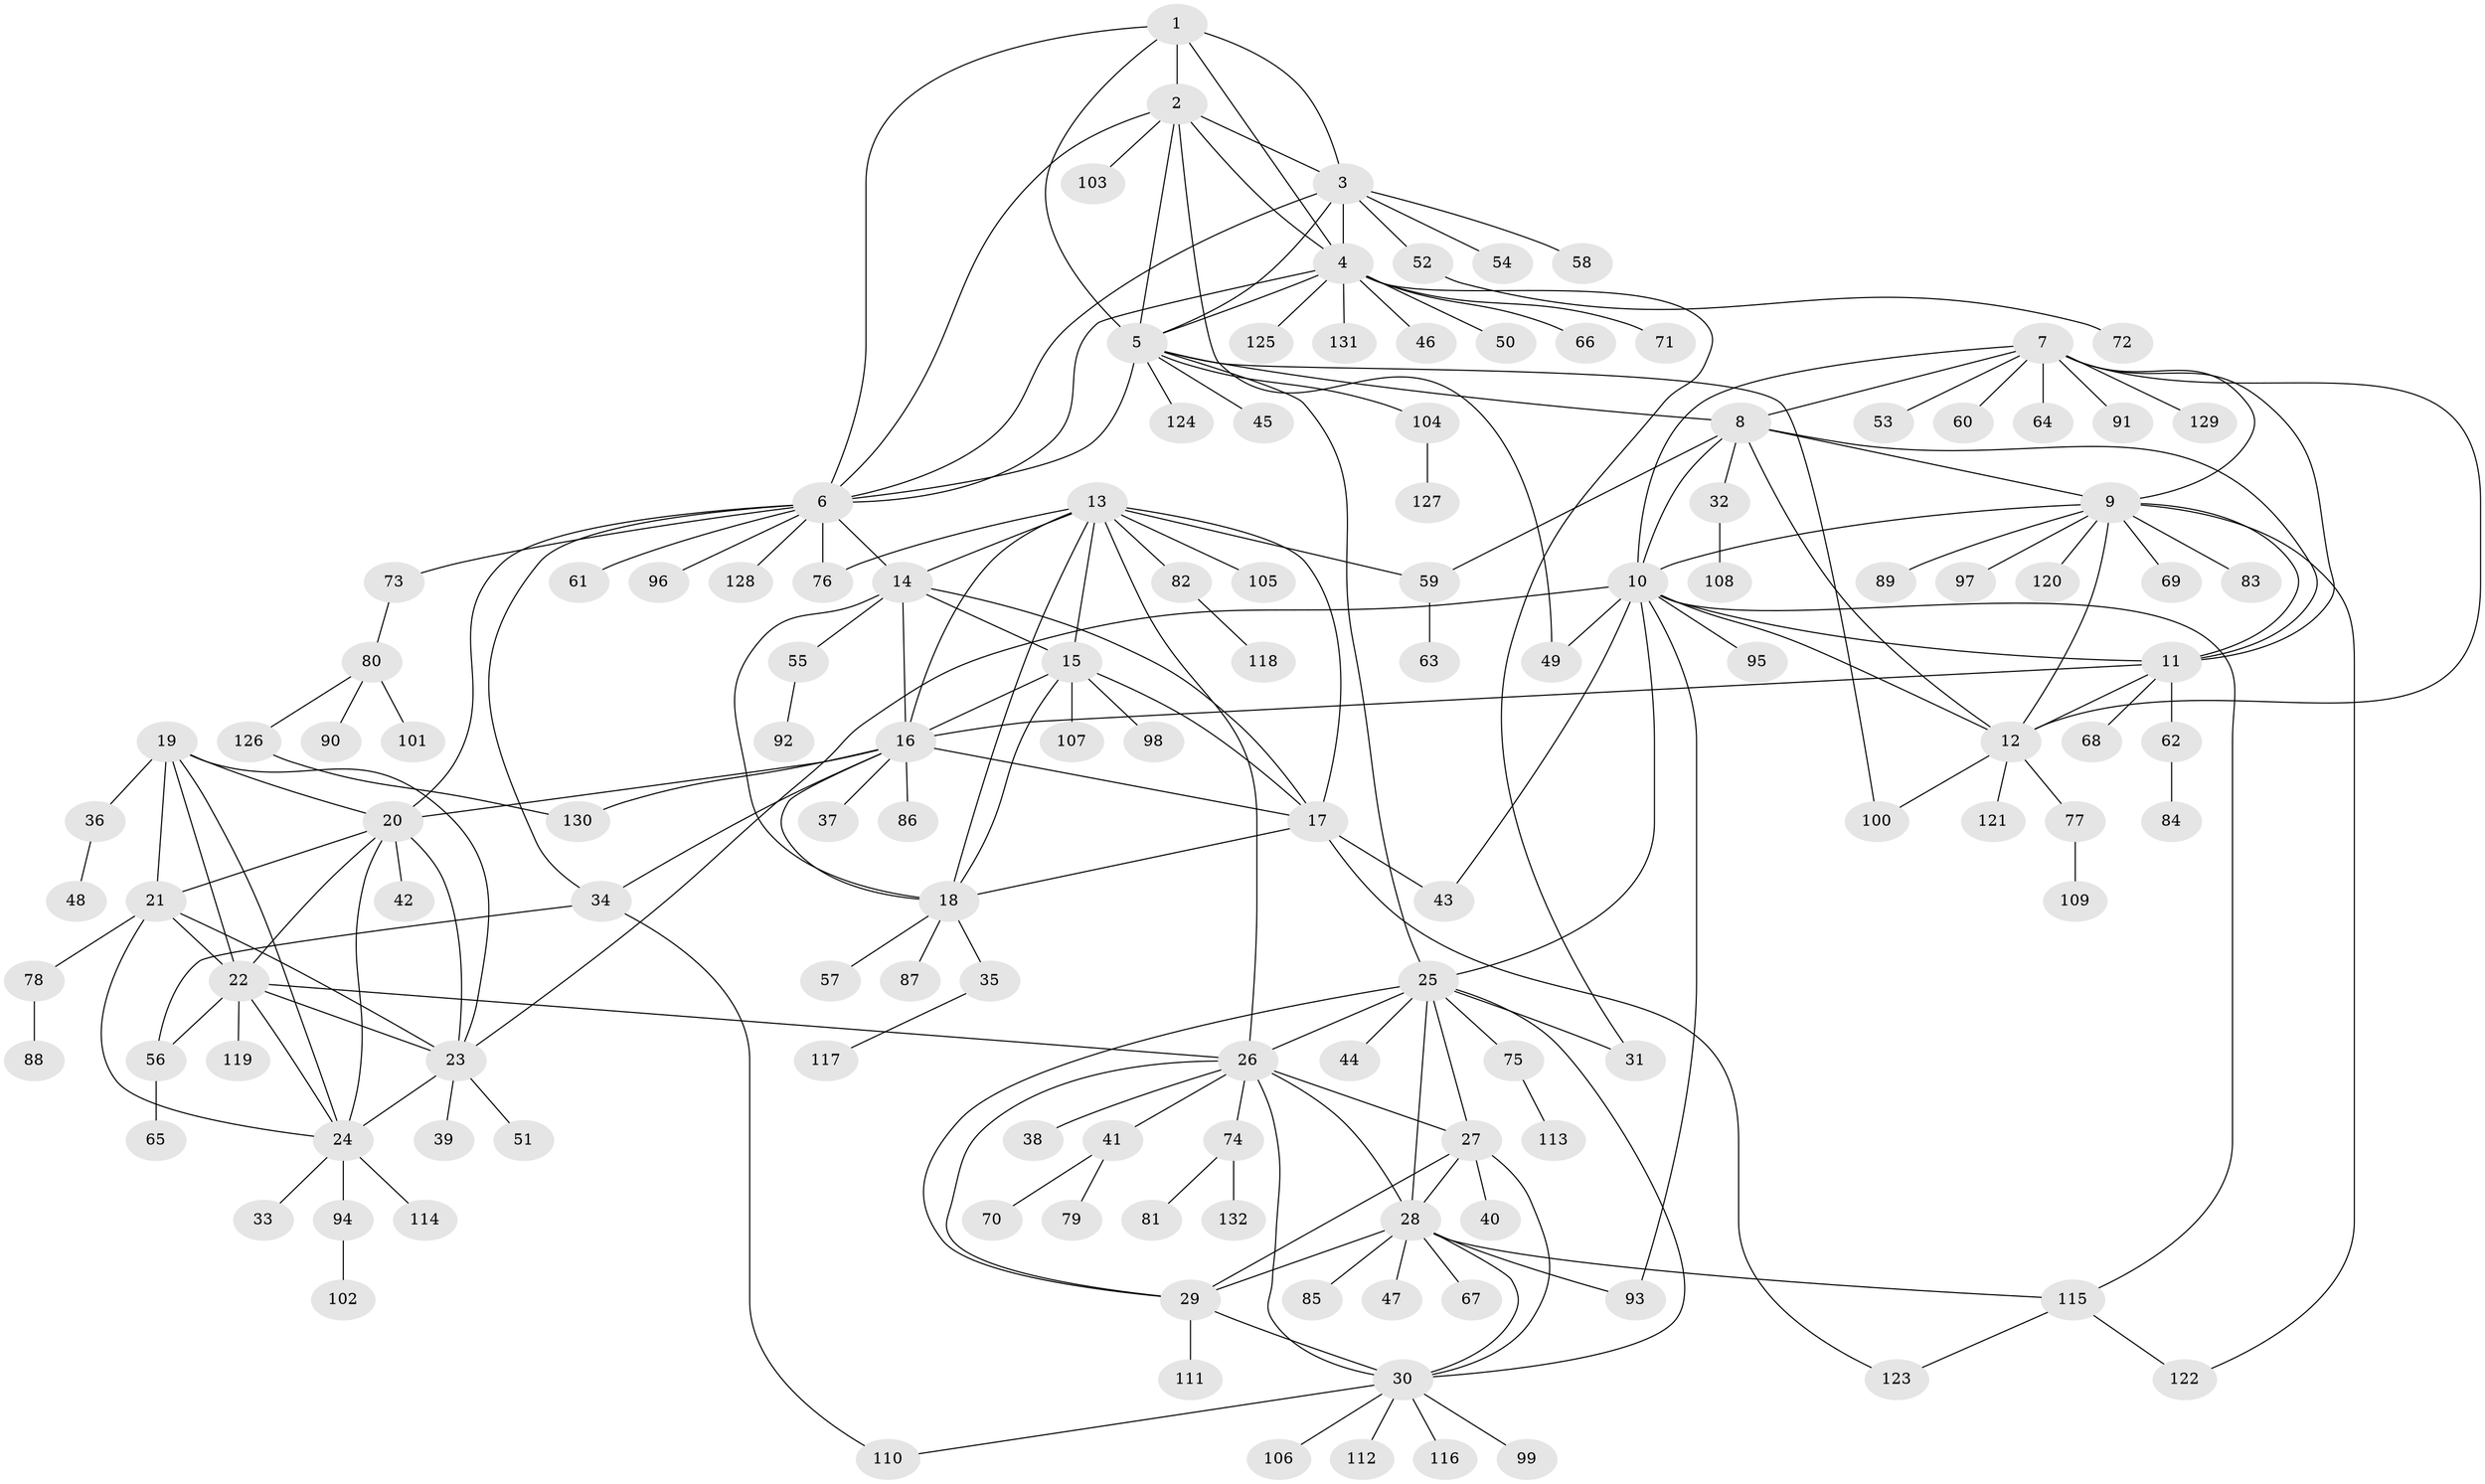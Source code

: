 // coarse degree distribution, {5: 0.030303030303030304, 14: 0.010101010101010102, 10: 0.020202020202020204, 8: 0.06060606060606061, 9: 0.04040404040404041, 11: 0.010101010101010102, 18: 0.010101010101010102, 7: 0.020202020202020204, 4: 0.030303030303030304, 2: 0.10101010101010101, 1: 0.6565656565656566, 3: 0.010101010101010102}
// Generated by graph-tools (version 1.1) at 2025/42/03/06/25 10:42:07]
// undirected, 132 vertices, 201 edges
graph export_dot {
graph [start="1"]
  node [color=gray90,style=filled];
  1;
  2;
  3;
  4;
  5;
  6;
  7;
  8;
  9;
  10;
  11;
  12;
  13;
  14;
  15;
  16;
  17;
  18;
  19;
  20;
  21;
  22;
  23;
  24;
  25;
  26;
  27;
  28;
  29;
  30;
  31;
  32;
  33;
  34;
  35;
  36;
  37;
  38;
  39;
  40;
  41;
  42;
  43;
  44;
  45;
  46;
  47;
  48;
  49;
  50;
  51;
  52;
  53;
  54;
  55;
  56;
  57;
  58;
  59;
  60;
  61;
  62;
  63;
  64;
  65;
  66;
  67;
  68;
  69;
  70;
  71;
  72;
  73;
  74;
  75;
  76;
  77;
  78;
  79;
  80;
  81;
  82;
  83;
  84;
  85;
  86;
  87;
  88;
  89;
  90;
  91;
  92;
  93;
  94;
  95;
  96;
  97;
  98;
  99;
  100;
  101;
  102;
  103;
  104;
  105;
  106;
  107;
  108;
  109;
  110;
  111;
  112;
  113;
  114;
  115;
  116;
  117;
  118;
  119;
  120;
  121;
  122;
  123;
  124;
  125;
  126;
  127;
  128;
  129;
  130;
  131;
  132;
  1 -- 2;
  1 -- 3;
  1 -- 4;
  1 -- 5;
  1 -- 6;
  2 -- 3;
  2 -- 4;
  2 -- 5;
  2 -- 6;
  2 -- 49;
  2 -- 103;
  3 -- 4;
  3 -- 5;
  3 -- 6;
  3 -- 52;
  3 -- 54;
  3 -- 58;
  4 -- 5;
  4 -- 6;
  4 -- 31;
  4 -- 46;
  4 -- 50;
  4 -- 66;
  4 -- 71;
  4 -- 125;
  4 -- 131;
  5 -- 6;
  5 -- 8;
  5 -- 25;
  5 -- 45;
  5 -- 100;
  5 -- 104;
  5 -- 124;
  6 -- 14;
  6 -- 20;
  6 -- 34;
  6 -- 61;
  6 -- 73;
  6 -- 76;
  6 -- 96;
  6 -- 128;
  7 -- 8;
  7 -- 9;
  7 -- 10;
  7 -- 11;
  7 -- 12;
  7 -- 53;
  7 -- 60;
  7 -- 64;
  7 -- 91;
  7 -- 129;
  8 -- 9;
  8 -- 10;
  8 -- 11;
  8 -- 12;
  8 -- 32;
  8 -- 59;
  9 -- 10;
  9 -- 11;
  9 -- 12;
  9 -- 69;
  9 -- 83;
  9 -- 89;
  9 -- 97;
  9 -- 120;
  9 -- 122;
  10 -- 11;
  10 -- 12;
  10 -- 23;
  10 -- 25;
  10 -- 43;
  10 -- 49;
  10 -- 93;
  10 -- 95;
  10 -- 115;
  11 -- 12;
  11 -- 16;
  11 -- 62;
  11 -- 68;
  12 -- 77;
  12 -- 100;
  12 -- 121;
  13 -- 14;
  13 -- 15;
  13 -- 16;
  13 -- 17;
  13 -- 18;
  13 -- 26;
  13 -- 59;
  13 -- 76;
  13 -- 82;
  13 -- 105;
  14 -- 15;
  14 -- 16;
  14 -- 17;
  14 -- 18;
  14 -- 55;
  15 -- 16;
  15 -- 17;
  15 -- 18;
  15 -- 98;
  15 -- 107;
  16 -- 17;
  16 -- 18;
  16 -- 20;
  16 -- 34;
  16 -- 37;
  16 -- 86;
  16 -- 130;
  17 -- 18;
  17 -- 43;
  17 -- 123;
  18 -- 35;
  18 -- 57;
  18 -- 87;
  19 -- 20;
  19 -- 21;
  19 -- 22;
  19 -- 23;
  19 -- 24;
  19 -- 36;
  20 -- 21;
  20 -- 22;
  20 -- 23;
  20 -- 24;
  20 -- 42;
  21 -- 22;
  21 -- 23;
  21 -- 24;
  21 -- 78;
  22 -- 23;
  22 -- 24;
  22 -- 26;
  22 -- 56;
  22 -- 119;
  23 -- 24;
  23 -- 39;
  23 -- 51;
  24 -- 33;
  24 -- 94;
  24 -- 114;
  25 -- 26;
  25 -- 27;
  25 -- 28;
  25 -- 29;
  25 -- 30;
  25 -- 31;
  25 -- 44;
  25 -- 75;
  26 -- 27;
  26 -- 28;
  26 -- 29;
  26 -- 30;
  26 -- 38;
  26 -- 41;
  26 -- 74;
  27 -- 28;
  27 -- 29;
  27 -- 30;
  27 -- 40;
  28 -- 29;
  28 -- 30;
  28 -- 47;
  28 -- 67;
  28 -- 85;
  28 -- 93;
  28 -- 115;
  29 -- 30;
  29 -- 111;
  30 -- 99;
  30 -- 106;
  30 -- 110;
  30 -- 112;
  30 -- 116;
  32 -- 108;
  34 -- 56;
  34 -- 110;
  35 -- 117;
  36 -- 48;
  41 -- 70;
  41 -- 79;
  52 -- 72;
  55 -- 92;
  56 -- 65;
  59 -- 63;
  62 -- 84;
  73 -- 80;
  74 -- 81;
  74 -- 132;
  75 -- 113;
  77 -- 109;
  78 -- 88;
  80 -- 90;
  80 -- 101;
  80 -- 126;
  82 -- 118;
  94 -- 102;
  104 -- 127;
  115 -- 122;
  115 -- 123;
  126 -- 130;
}
